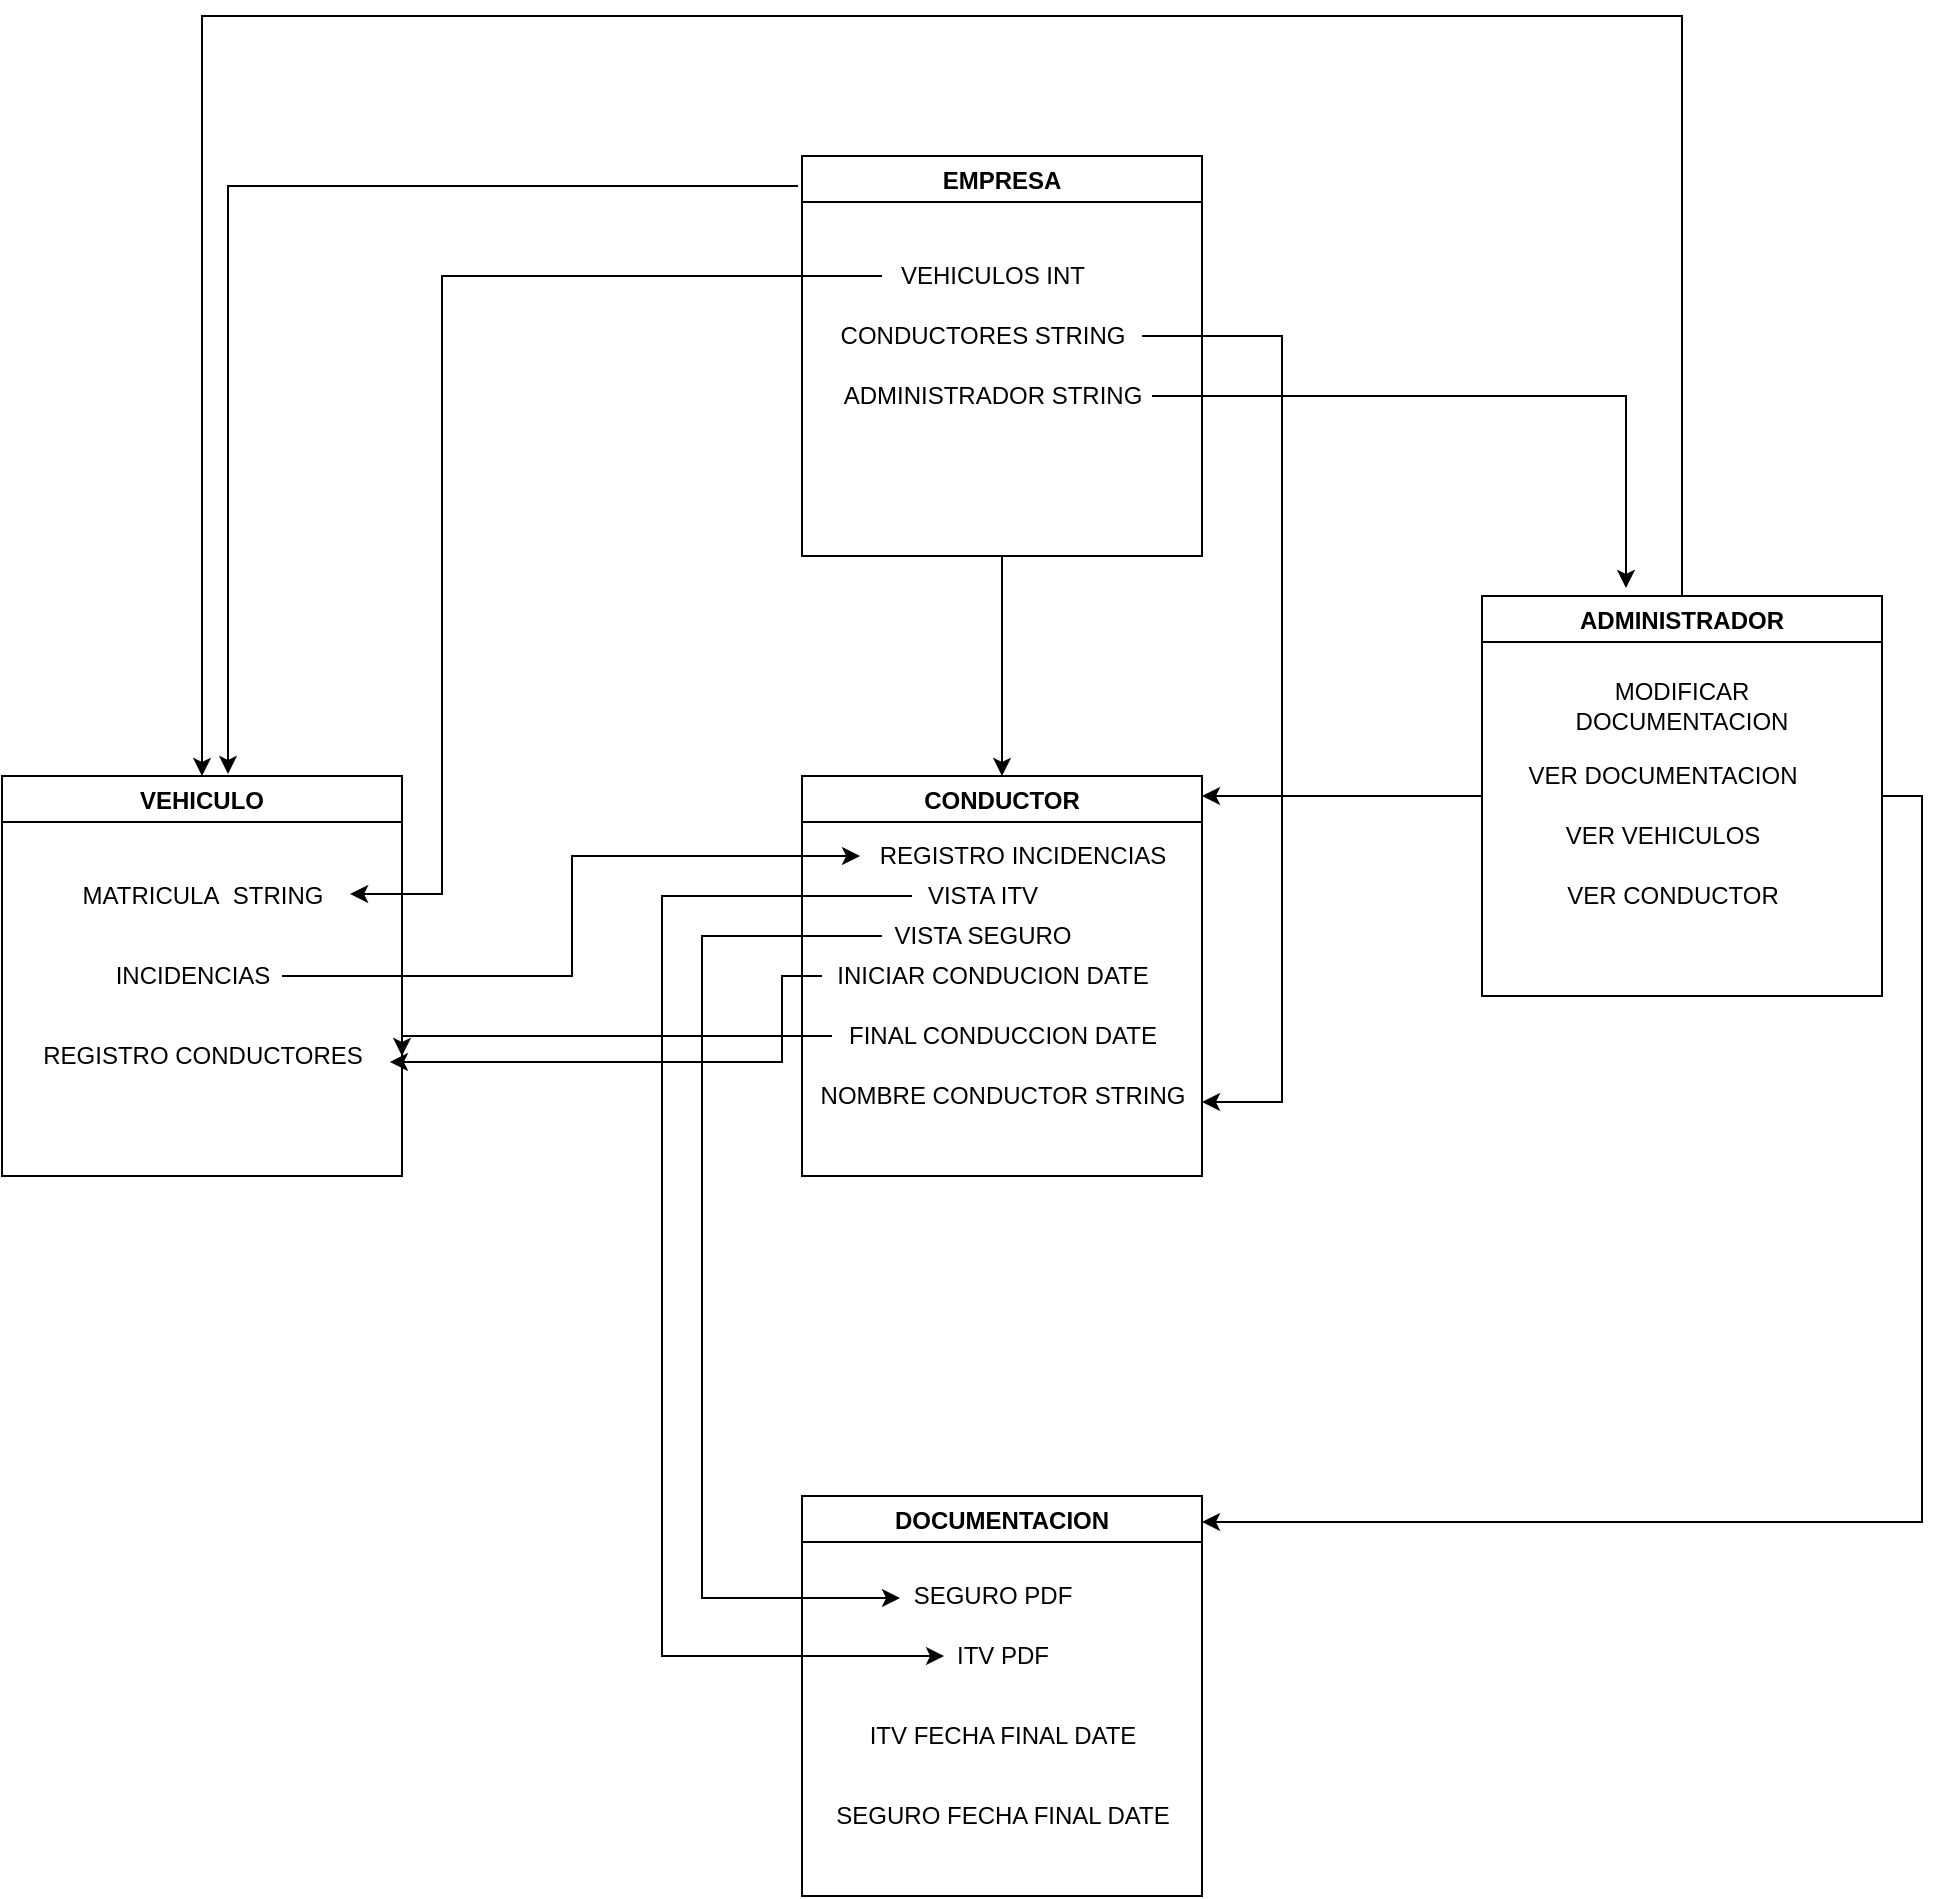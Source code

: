 <mxfile version="15.8.6" type="device"><diagram id="R2lEEEUBdFMjLlhIrx00" name="Page-1"><mxGraphModel dx="1422" dy="762" grid="1" gridSize="10" guides="1" tooltips="1" connect="1" arrows="1" fold="1" page="1" pageScale="1" pageWidth="850" pageHeight="1100" math="0" shadow="0" extFonts="Permanent Marker^https://fonts.googleapis.com/css?family=Permanent+Marker"><root><mxCell id="0"/><mxCell id="1" parent="0"/><mxCell id="oNxeMr56GxF86fA57DUb-63" style="edgeStyle=orthogonalEdgeStyle;rounded=0;orthogonalLoop=1;jettySize=auto;html=1;entryX=0.565;entryY=-0.005;entryDx=0;entryDy=0;entryPerimeter=0;exitX=-0.01;exitY=0.075;exitDx=0;exitDy=0;exitPerimeter=0;" edge="1" parent="1" source="oNxeMr56GxF86fA57DUb-3" target="oNxeMr56GxF86fA57DUb-8"><mxGeometry relative="1" as="geometry"/></mxCell><mxCell id="oNxeMr56GxF86fA57DUb-64" style="edgeStyle=orthogonalEdgeStyle;rounded=0;orthogonalLoop=1;jettySize=auto;html=1;exitX=0.5;exitY=1;exitDx=0;exitDy=0;entryX=0.5;entryY=0;entryDx=0;entryDy=0;" edge="1" parent="1" source="oNxeMr56GxF86fA57DUb-3" target="oNxeMr56GxF86fA57DUb-7"><mxGeometry relative="1" as="geometry"/></mxCell><mxCell id="oNxeMr56GxF86fA57DUb-3" value="EMPRESA" style="swimlane;" vertex="1" parent="1"><mxGeometry x="480" y="130" width="200" height="200" as="geometry"/></mxCell><mxCell id="oNxeMr56GxF86fA57DUb-5" value="CONDUCTORES STRING" style="text;html=1;align=center;verticalAlign=middle;resizable=0;points=[];autosize=1;strokeColor=none;fillColor=none;" vertex="1" parent="oNxeMr56GxF86fA57DUb-3"><mxGeometry x="10" y="80" width="160" height="20" as="geometry"/></mxCell><mxCell id="oNxeMr56GxF86fA57DUb-4" value="VEHICULOS INT" style="text;html=1;align=center;verticalAlign=middle;resizable=0;points=[];autosize=1;strokeColor=none;fillColor=none;" vertex="1" parent="oNxeMr56GxF86fA57DUb-3"><mxGeometry x="40" y="50" width="110" height="20" as="geometry"/></mxCell><mxCell id="oNxeMr56GxF86fA57DUb-23" value="ADMINISTRADOR STRING" style="text;html=1;align=center;verticalAlign=middle;resizable=0;points=[];autosize=1;strokeColor=none;fillColor=none;" vertex="1" parent="oNxeMr56GxF86fA57DUb-3"><mxGeometry x="15" y="110" width="160" height="20" as="geometry"/></mxCell><mxCell id="oNxeMr56GxF86fA57DUb-7" value="CONDUCTOR" style="swimlane;" vertex="1" parent="1"><mxGeometry x="480" y="440" width="200" height="200" as="geometry"/></mxCell><mxCell id="oNxeMr56GxF86fA57DUb-20" value="VISTA SEGURO" style="text;html=1;align=center;verticalAlign=middle;resizable=0;points=[];autosize=1;strokeColor=none;fillColor=none;" vertex="1" parent="oNxeMr56GxF86fA57DUb-7"><mxGeometry x="40" y="70" width="100" height="20" as="geometry"/></mxCell><mxCell id="oNxeMr56GxF86fA57DUb-21" value="INICIAR CONDUCION DATE" style="text;html=1;align=center;verticalAlign=middle;resizable=0;points=[];autosize=1;strokeColor=none;fillColor=none;" vertex="1" parent="oNxeMr56GxF86fA57DUb-7"><mxGeometry x="10" y="90" width="170" height="20" as="geometry"/></mxCell><mxCell id="oNxeMr56GxF86fA57DUb-22" value="FINAL CONDUCCION DATE" style="text;html=1;align=center;verticalAlign=middle;resizable=0;points=[];autosize=1;strokeColor=none;fillColor=none;" vertex="1" parent="oNxeMr56GxF86fA57DUb-7"><mxGeometry x="15" y="120" width="170" height="20" as="geometry"/></mxCell><mxCell id="oNxeMr56GxF86fA57DUb-18" value="REGISTRO INCIDENCIAS" style="text;html=1;align=center;verticalAlign=middle;resizable=0;points=[];autosize=1;strokeColor=none;fillColor=none;" vertex="1" parent="oNxeMr56GxF86fA57DUb-7"><mxGeometry x="30" y="30" width="160" height="20" as="geometry"/></mxCell><mxCell id="oNxeMr56GxF86fA57DUb-19" value="VISTA ITV" style="text;html=1;align=center;verticalAlign=middle;resizable=0;points=[];autosize=1;strokeColor=none;fillColor=none;" vertex="1" parent="oNxeMr56GxF86fA57DUb-7"><mxGeometry x="55" y="50" width="70" height="20" as="geometry"/></mxCell><mxCell id="oNxeMr56GxF86fA57DUb-47" value="NOMBRE CONDUCTOR STRING" style="text;html=1;align=center;verticalAlign=middle;resizable=0;points=[];autosize=1;strokeColor=none;fillColor=none;" vertex="1" parent="oNxeMr56GxF86fA57DUb-7"><mxGeometry y="150" width="200" height="20" as="geometry"/></mxCell><mxCell id="oNxeMr56GxF86fA57DUb-8" value="VEHICULO" style="swimlane;" vertex="1" parent="1"><mxGeometry x="80" y="440" width="200" height="200" as="geometry"/></mxCell><mxCell id="oNxeMr56GxF86fA57DUb-9" value="MATRICULA&amp;nbsp; STRING" style="text;html=1;align=center;verticalAlign=middle;resizable=0;points=[];autosize=1;strokeColor=none;fillColor=none;" vertex="1" parent="oNxeMr56GxF86fA57DUb-8"><mxGeometry x="30" y="50" width="140" height="20" as="geometry"/></mxCell><mxCell id="oNxeMr56GxF86fA57DUb-17" value="REGISTRO CONDUCTORES" style="text;html=1;align=center;verticalAlign=middle;resizable=0;points=[];autosize=1;strokeColor=none;fillColor=none;" vertex="1" parent="oNxeMr56GxF86fA57DUb-8"><mxGeometry x="10" y="130" width="180" height="20" as="geometry"/></mxCell><mxCell id="oNxeMr56GxF86fA57DUb-16" value="INCIDENCIAS" style="text;html=1;align=center;verticalAlign=middle;resizable=0;points=[];autosize=1;strokeColor=none;fillColor=none;" vertex="1" parent="oNxeMr56GxF86fA57DUb-8"><mxGeometry x="50" y="90" width="90" height="20" as="geometry"/></mxCell><mxCell id="oNxeMr56GxF86fA57DUb-24" value="DOCUMENTACION" style="swimlane;" vertex="1" parent="1"><mxGeometry x="480" y="800" width="200" height="200" as="geometry"/></mxCell><mxCell id="oNxeMr56GxF86fA57DUb-15" value="SEGURO PDF" style="text;html=1;align=center;verticalAlign=middle;resizable=0;points=[];autosize=1;strokeColor=none;fillColor=none;" vertex="1" parent="oNxeMr56GxF86fA57DUb-24"><mxGeometry x="50" y="40" width="90" height="20" as="geometry"/></mxCell><mxCell id="oNxeMr56GxF86fA57DUb-14" value="ITV PDF" style="text;html=1;align=center;verticalAlign=middle;resizable=0;points=[];autosize=1;strokeColor=none;fillColor=none;" vertex="1" parent="oNxeMr56GxF86fA57DUb-24"><mxGeometry x="70" y="70" width="60" height="20" as="geometry"/></mxCell><mxCell id="oNxeMr56GxF86fA57DUb-26" value="SEGURO FECHA FINAL DATE" style="text;html=1;align=center;verticalAlign=middle;resizable=0;points=[];autosize=1;strokeColor=none;fillColor=none;" vertex="1" parent="oNxeMr56GxF86fA57DUb-24"><mxGeometry x="10" y="150" width="180" height="20" as="geometry"/></mxCell><mxCell id="oNxeMr56GxF86fA57DUb-25" value="ITV FECHA FINAL DATE" style="text;html=1;align=center;verticalAlign=middle;resizable=0;points=[];autosize=1;strokeColor=none;fillColor=none;" vertex="1" parent="oNxeMr56GxF86fA57DUb-24"><mxGeometry x="25" y="110" width="150" height="20" as="geometry"/></mxCell><mxCell id="oNxeMr56GxF86fA57DUb-60" style="edgeStyle=orthogonalEdgeStyle;rounded=0;orthogonalLoop=1;jettySize=auto;html=1;entryX=1;entryY=0.05;entryDx=0;entryDy=0;entryPerimeter=0;" edge="1" parent="1" source="oNxeMr56GxF86fA57DUb-27" target="oNxeMr56GxF86fA57DUb-7"><mxGeometry relative="1" as="geometry"/></mxCell><mxCell id="oNxeMr56GxF86fA57DUb-61" style="edgeStyle=orthogonalEdgeStyle;rounded=0;orthogonalLoop=1;jettySize=auto;html=1;exitX=1;exitY=0.5;exitDx=0;exitDy=0;entryX=1;entryY=0.065;entryDx=0;entryDy=0;entryPerimeter=0;" edge="1" parent="1" source="oNxeMr56GxF86fA57DUb-27" target="oNxeMr56GxF86fA57DUb-24"><mxGeometry relative="1" as="geometry"/></mxCell><mxCell id="oNxeMr56GxF86fA57DUb-62" style="edgeStyle=orthogonalEdgeStyle;rounded=0;orthogonalLoop=1;jettySize=auto;html=1;entryX=0.5;entryY=0;entryDx=0;entryDy=0;" edge="1" parent="1" source="oNxeMr56GxF86fA57DUb-27" target="oNxeMr56GxF86fA57DUb-8"><mxGeometry relative="1" as="geometry"><Array as="points"><mxPoint x="920" y="60"/><mxPoint x="180" y="60"/></Array></mxGeometry></mxCell><mxCell id="oNxeMr56GxF86fA57DUb-27" value="ADMINISTRADOR" style="swimlane;" vertex="1" parent="1"><mxGeometry x="820" y="350" width="200" height="200" as="geometry"/></mxCell><mxCell id="oNxeMr56GxF86fA57DUb-29" value="MODIFICAR DOCUMENTACION" style="text;html=1;strokeColor=none;fillColor=none;align=center;verticalAlign=middle;whiteSpace=wrap;rounded=0;" vertex="1" parent="oNxeMr56GxF86fA57DUb-27"><mxGeometry x="70" y="40" width="60" height="30" as="geometry"/></mxCell><mxCell id="oNxeMr56GxF86fA57DUb-31" value="VER VEHICULOS" style="text;html=1;align=center;verticalAlign=middle;resizable=0;points=[];autosize=1;strokeColor=none;fillColor=none;" vertex="1" parent="oNxeMr56GxF86fA57DUb-27"><mxGeometry x="35" y="110" width="110" height="20" as="geometry"/></mxCell><mxCell id="oNxeMr56GxF86fA57DUb-30" value="VER DOCUMENTACION" style="text;html=1;align=center;verticalAlign=middle;resizable=0;points=[];autosize=1;strokeColor=none;fillColor=none;" vertex="1" parent="oNxeMr56GxF86fA57DUb-27"><mxGeometry x="15" y="80" width="150" height="20" as="geometry"/></mxCell><mxCell id="oNxeMr56GxF86fA57DUb-34" value="VER CONDUCTOR" style="text;html=1;align=center;verticalAlign=middle;resizable=0;points=[];autosize=1;strokeColor=none;fillColor=none;" vertex="1" parent="oNxeMr56GxF86fA57DUb-27"><mxGeometry x="35" y="140" width="120" height="20" as="geometry"/></mxCell><mxCell id="oNxeMr56GxF86fA57DUb-55" style="edgeStyle=orthogonalEdgeStyle;rounded=0;orthogonalLoop=1;jettySize=auto;html=1;entryX=-0.006;entryY=0.5;entryDx=0;entryDy=0;entryPerimeter=0;" edge="1" parent="1" source="oNxeMr56GxF86fA57DUb-16" target="oNxeMr56GxF86fA57DUb-18"><mxGeometry relative="1" as="geometry"/></mxCell><mxCell id="oNxeMr56GxF86fA57DUb-58" style="edgeStyle=orthogonalEdgeStyle;rounded=0;orthogonalLoop=1;jettySize=auto;html=1;entryX=0.017;entryY=0.5;entryDx=0;entryDy=0;entryPerimeter=0;" edge="1" parent="1" source="oNxeMr56GxF86fA57DUb-19" target="oNxeMr56GxF86fA57DUb-14"><mxGeometry relative="1" as="geometry"><Array as="points"><mxPoint x="410" y="500"/><mxPoint x="410" y="880"/></Array></mxGeometry></mxCell><mxCell id="oNxeMr56GxF86fA57DUb-59" style="edgeStyle=orthogonalEdgeStyle;rounded=0;orthogonalLoop=1;jettySize=auto;html=1;entryX=-0.011;entryY=0.55;entryDx=0;entryDy=0;entryPerimeter=0;" edge="1" parent="1" source="oNxeMr56GxF86fA57DUb-20" target="oNxeMr56GxF86fA57DUb-15"><mxGeometry relative="1" as="geometry"><Array as="points"><mxPoint x="430" y="520"/><mxPoint x="430" y="851"/></Array></mxGeometry></mxCell><mxCell id="oNxeMr56GxF86fA57DUb-66" style="edgeStyle=orthogonalEdgeStyle;rounded=0;orthogonalLoop=1;jettySize=auto;html=1;entryX=1.022;entryY=0.65;entryDx=0;entryDy=0;entryPerimeter=0;" edge="1" parent="1" source="oNxeMr56GxF86fA57DUb-21" target="oNxeMr56GxF86fA57DUb-17"><mxGeometry relative="1" as="geometry"><Array as="points"><mxPoint x="470" y="540"/><mxPoint x="470" y="583"/></Array></mxGeometry></mxCell><mxCell id="oNxeMr56GxF86fA57DUb-67" style="edgeStyle=orthogonalEdgeStyle;rounded=0;orthogonalLoop=1;jettySize=auto;html=1;" edge="1" parent="1" source="oNxeMr56GxF86fA57DUb-22"><mxGeometry relative="1" as="geometry"><mxPoint x="280" y="580" as="targetPoint"/><Array as="points"><mxPoint x="280" y="570"/></Array></mxGeometry></mxCell><mxCell id="oNxeMr56GxF86fA57DUb-68" style="edgeStyle=orthogonalEdgeStyle;rounded=0;orthogonalLoop=1;jettySize=auto;html=1;entryX=1.029;entryY=0.45;entryDx=0;entryDy=0;entryPerimeter=0;" edge="1" parent="1" source="oNxeMr56GxF86fA57DUb-4" target="oNxeMr56GxF86fA57DUb-9"><mxGeometry relative="1" as="geometry"><Array as="points"><mxPoint x="300" y="190"/><mxPoint x="300" y="499"/></Array></mxGeometry></mxCell><mxCell id="oNxeMr56GxF86fA57DUb-69" style="edgeStyle=orthogonalEdgeStyle;rounded=0;orthogonalLoop=1;jettySize=auto;html=1;entryX=1;entryY=0.65;entryDx=0;entryDy=0;entryPerimeter=0;" edge="1" parent="1" source="oNxeMr56GxF86fA57DUb-5" target="oNxeMr56GxF86fA57DUb-47"><mxGeometry relative="1" as="geometry"><Array as="points"><mxPoint x="720" y="220"/><mxPoint x="720" y="603"/></Array></mxGeometry></mxCell><mxCell id="oNxeMr56GxF86fA57DUb-70" style="edgeStyle=orthogonalEdgeStyle;rounded=0;orthogonalLoop=1;jettySize=auto;html=1;entryX=0.36;entryY=-0.02;entryDx=0;entryDy=0;entryPerimeter=0;" edge="1" parent="1" source="oNxeMr56GxF86fA57DUb-23" target="oNxeMr56GxF86fA57DUb-27"><mxGeometry relative="1" as="geometry"/></mxCell></root></mxGraphModel></diagram></mxfile>